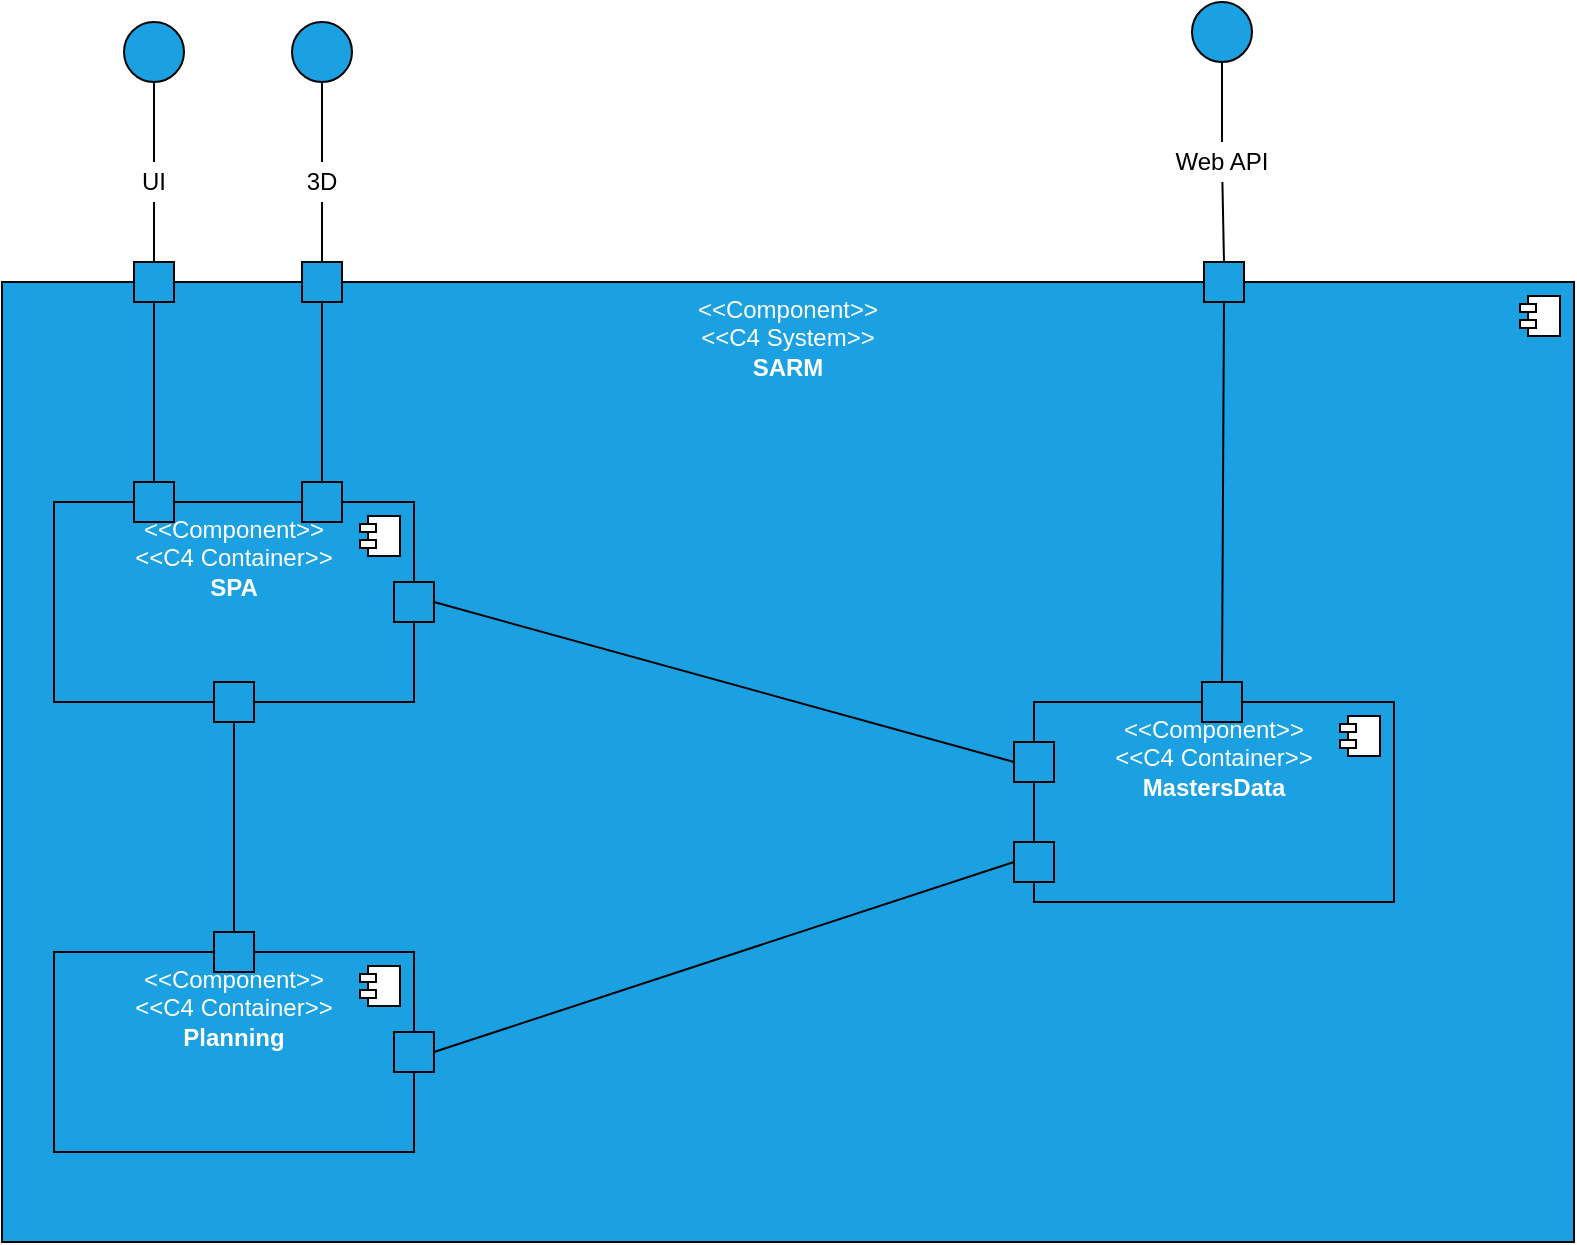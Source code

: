 <mxfile version="24.7.17">
  <diagram name="Página-1" id="kKBKMEyVlORLd3pp8Gom">
    <mxGraphModel dx="780" dy="496" grid="1" gridSize="10" guides="1" tooltips="1" connect="1" arrows="1" fold="1" page="1" pageScale="1" pageWidth="827" pageHeight="1169" math="0" shadow="0">
      <root>
        <mxCell id="0" />
        <mxCell id="1" parent="0" />
        <mxCell id="dBTyXa7TmohaYHNIzGNa-1" value="&amp;lt;&amp;lt;Component&amp;gt;&amp;gt;&lt;div&gt;&amp;lt;&amp;lt;C4 System&amp;gt;&amp;gt;&lt;/div&gt;&lt;div style=&quot;padding-right: 0px;&quot;&gt;&lt;b&gt;SARM&lt;/b&gt;&lt;/div&gt;" style="html=1;dropTarget=0;whiteSpace=wrap;horizontal=1;verticalAlign=top;fillColor=#1ba1e2;fontColor=#ffffff;strokeColor=default;" parent="1" vertex="1">
          <mxGeometry x="244" y="240" width="786" height="480" as="geometry" />
        </mxCell>
        <mxCell id="dBTyXa7TmohaYHNIzGNa-2" value="" style="shape=module;jettyWidth=8;jettyHeight=4;" parent="dBTyXa7TmohaYHNIzGNa-1" vertex="1">
          <mxGeometry x="1" width="20" height="20" relative="1" as="geometry">
            <mxPoint x="-27" y="7" as="offset" />
          </mxGeometry>
        </mxCell>
        <mxCell id="dBTyXa7TmohaYHNIzGNa-5" value="&amp;lt;&amp;lt;Component&amp;gt;&amp;gt;&lt;div&gt;&amp;lt;&amp;lt;C4 Container&lt;span style=&quot;background-color: initial;&quot;&gt;&amp;gt;&amp;gt;&lt;/span&gt;&lt;/div&gt;&lt;div style=&quot;padding-right: 0px;&quot;&gt;&lt;b&gt;SPA&lt;/b&gt;&lt;/div&gt;" style="html=1;dropTarget=0;whiteSpace=wrap;horizontal=1;verticalAlign=top;fillColor=#1ba1e2;fontColor=#ffffff;strokeColor=default;" parent="1" vertex="1">
          <mxGeometry x="270" y="350" width="180" height="100" as="geometry" />
        </mxCell>
        <mxCell id="dBTyXa7TmohaYHNIzGNa-6" value="" style="shape=module;jettyWidth=8;jettyHeight=4;" parent="dBTyXa7TmohaYHNIzGNa-5" vertex="1">
          <mxGeometry x="1" width="20" height="20" relative="1" as="geometry">
            <mxPoint x="-27" y="7" as="offset" />
          </mxGeometry>
        </mxCell>
        <mxCell id="dBTyXa7TmohaYHNIzGNa-7" value="" style="whiteSpace=wrap;html=1;aspect=fixed;fillColor=#1ba1e2;fontColor=#ffffff;strokeColor=default;" parent="1" vertex="1">
          <mxGeometry x="310" y="230" width="20" height="20" as="geometry" />
        </mxCell>
        <mxCell id="dBTyXa7TmohaYHNIzGNa-12" value="" style="whiteSpace=wrap;html=1;aspect=fixed;fillColor=#1ba1e2;fontColor=#ffffff;strokeColor=default;" parent="1" vertex="1">
          <mxGeometry x="310" y="340" width="20" height="20" as="geometry" />
        </mxCell>
        <mxCell id="dBTyXa7TmohaYHNIzGNa-14" value="" style="whiteSpace=wrap;html=1;aspect=fixed;fillColor=#1ba1e2;fontColor=#ffffff;strokeColor=default;" parent="1" vertex="1">
          <mxGeometry x="394" y="340" width="20" height="20" as="geometry" />
        </mxCell>
        <mxCell id="dBTyXa7TmohaYHNIzGNa-16" value="" style="endArrow=none;html=1;rounded=0;entryX=0.5;entryY=1;entryDx=0;entryDy=0;exitX=0.5;exitY=0;exitDx=0;exitDy=0;" parent="1" source="dBTyXa7TmohaYHNIzGNa-12" target="dBTyXa7TmohaYHNIzGNa-7" edge="1">
          <mxGeometry width="50" height="50" relative="1" as="geometry">
            <mxPoint x="380" y="430" as="sourcePoint" />
            <mxPoint x="430" y="380" as="targetPoint" />
          </mxGeometry>
        </mxCell>
        <mxCell id="dBTyXa7TmohaYHNIzGNa-17" value="" style="endArrow=none;html=1;rounded=0;entryX=0.5;entryY=1;entryDx=0;entryDy=0;exitX=0.5;exitY=0;exitDx=0;exitDy=0;" parent="1" source="dBTyXa7TmohaYHNIzGNa-14" edge="1">
          <mxGeometry width="50" height="50" relative="1" as="geometry">
            <mxPoint x="420" y="370" as="sourcePoint" />
            <mxPoint x="404" y="250" as="targetPoint" />
          </mxGeometry>
        </mxCell>
        <mxCell id="dBTyXa7TmohaYHNIzGNa-19" value="" style="endArrow=none;html=1;rounded=0;exitX=0.5;exitY=0;exitDx=0;exitDy=0;entryX=0.5;entryY=1;entryDx=0;entryDy=0;" parent="1" source="dBTyXa7TmohaYHNIzGNa-25" target="dBTyXa7TmohaYHNIzGNa-20" edge="1">
          <mxGeometry width="50" height="50" relative="1" as="geometry">
            <mxPoint x="330" y="380" as="sourcePoint" />
            <mxPoint x="320" y="200" as="targetPoint" />
          </mxGeometry>
        </mxCell>
        <mxCell id="dBTyXa7TmohaYHNIzGNa-20" value="" style="ellipse;whiteSpace=wrap;html=1;aspect=fixed;fillColor=#1ba1e2;fontColor=#ffffff;strokeColor=default;" parent="1" vertex="1">
          <mxGeometry x="305" y="110" width="30" height="30" as="geometry" />
        </mxCell>
        <mxCell id="dBTyXa7TmohaYHNIzGNa-28" value="" style="endArrow=none;html=1;rounded=0;exitX=0.5;exitY=0;exitDx=0;exitDy=0;" parent="1" source="dBTyXa7TmohaYHNIzGNa-7" target="dBTyXa7TmohaYHNIzGNa-25" edge="1">
          <mxGeometry width="50" height="50" relative="1" as="geometry">
            <mxPoint x="320" y="230" as="sourcePoint" />
            <mxPoint x="320" y="200" as="targetPoint" />
          </mxGeometry>
        </mxCell>
        <mxCell id="dBTyXa7TmohaYHNIzGNa-25" value="UI" style="text;html=1;align=center;verticalAlign=middle;whiteSpace=wrap;rounded=0;" parent="1" vertex="1">
          <mxGeometry x="310" y="180" width="20" height="20" as="geometry" />
        </mxCell>
        <mxCell id="dBTyXa7TmohaYHNIzGNa-38" value="" style="whiteSpace=wrap;html=1;aspect=fixed;fillColor=#1ba1e2;fontColor=#ffffff;strokeColor=default;" parent="1" vertex="1">
          <mxGeometry x="394" y="230" width="20" height="20" as="geometry" />
        </mxCell>
        <mxCell id="dBTyXa7TmohaYHNIzGNa-39" value="" style="endArrow=none;html=1;rounded=0;exitX=0.5;exitY=0;exitDx=0;exitDy=0;entryX=0.5;entryY=1;entryDx=0;entryDy=0;" parent="1" source="dBTyXa7TmohaYHNIzGNa-42" target="dBTyXa7TmohaYHNIzGNa-40" edge="1">
          <mxGeometry width="50" height="50" relative="1" as="geometry">
            <mxPoint x="414" y="380" as="sourcePoint" />
            <mxPoint x="404" y="200" as="targetPoint" />
          </mxGeometry>
        </mxCell>
        <mxCell id="dBTyXa7TmohaYHNIzGNa-40" value="" style="ellipse;whiteSpace=wrap;html=1;aspect=fixed;fillColor=#1ba1e2;fontColor=#ffffff;strokeColor=default;" parent="1" vertex="1">
          <mxGeometry x="389" y="110" width="30" height="30" as="geometry" />
        </mxCell>
        <mxCell id="dBTyXa7TmohaYHNIzGNa-41" value="" style="endArrow=none;html=1;rounded=0;exitX=0.5;exitY=0;exitDx=0;exitDy=0;" parent="1" source="dBTyXa7TmohaYHNIzGNa-38" target="dBTyXa7TmohaYHNIzGNa-42" edge="1">
          <mxGeometry width="50" height="50" relative="1" as="geometry">
            <mxPoint x="404" y="230" as="sourcePoint" />
            <mxPoint x="404" y="200" as="targetPoint" />
          </mxGeometry>
        </mxCell>
        <mxCell id="dBTyXa7TmohaYHNIzGNa-42" value="3D" style="text;html=1;align=center;verticalAlign=middle;whiteSpace=wrap;rounded=0;" parent="1" vertex="1">
          <mxGeometry x="394" y="180" width="20" height="20" as="geometry" />
        </mxCell>
        <mxCell id="dBTyXa7TmohaYHNIzGNa-43" value="&amp;lt;&amp;lt;Component&amp;gt;&amp;gt;&lt;div&gt;&amp;lt;&amp;lt;C4 Container&lt;span style=&quot;background-color: initial;&quot;&gt;&amp;gt;&amp;gt;&lt;/span&gt;&lt;/div&gt;&lt;div&gt;&lt;b&gt;Planning&lt;/b&gt;&lt;/div&gt;" style="html=1;dropTarget=0;whiteSpace=wrap;horizontal=1;verticalAlign=top;fillColor=#1ba1e2;fontColor=#ffffff;strokeColor=default;" parent="1" vertex="1">
          <mxGeometry x="270" y="575" width="180" height="100" as="geometry" />
        </mxCell>
        <mxCell id="dBTyXa7TmohaYHNIzGNa-44" value="" style="shape=module;jettyWidth=8;jettyHeight=4;" parent="dBTyXa7TmohaYHNIzGNa-43" vertex="1">
          <mxGeometry x="1" width="20" height="20" relative="1" as="geometry">
            <mxPoint x="-27" y="7" as="offset" />
          </mxGeometry>
        </mxCell>
        <mxCell id="dBTyXa7TmohaYHNIzGNa-58" value="" style="whiteSpace=wrap;html=1;aspect=fixed;fillColor=#1ba1e2;fontColor=#ffffff;strokeColor=default;" parent="1" vertex="1">
          <mxGeometry x="350" y="440" width="20" height="20" as="geometry" />
        </mxCell>
        <mxCell id="dBTyXa7TmohaYHNIzGNa-59" value="" style="whiteSpace=wrap;html=1;aspect=fixed;fillColor=#1ba1e2;fontColor=#ffffff;strokeColor=default;" parent="1" vertex="1">
          <mxGeometry x="350" y="565" width="20" height="20" as="geometry" />
        </mxCell>
        <mxCell id="dBTyXa7TmohaYHNIzGNa-60" value="" style="endArrow=none;html=1;rounded=0;entryX=0.5;entryY=1;entryDx=0;entryDy=0;exitX=0.5;exitY=0;exitDx=0;exitDy=0;" parent="1" source="dBTyXa7TmohaYHNIzGNa-59" target="dBTyXa7TmohaYHNIzGNa-58" edge="1">
          <mxGeometry width="50" height="50" relative="1" as="geometry">
            <mxPoint x="380" y="670" as="sourcePoint" />
            <mxPoint x="430" y="620" as="targetPoint" />
            <Array as="points" />
          </mxGeometry>
        </mxCell>
        <mxCell id="dBTyXa7TmohaYHNIzGNa-70" value="&amp;lt;&amp;lt;Component&amp;gt;&amp;gt;&lt;div&gt;&amp;lt;&amp;lt;C4 Container&lt;span style=&quot;background-color: initial;&quot;&gt;&amp;gt;&amp;gt;&lt;/span&gt;&lt;/div&gt;&lt;div style=&quot;padding-right: 0px;&quot;&gt;&lt;b&gt;MastersData&lt;/b&gt;&lt;/div&gt;" style="html=1;dropTarget=0;whiteSpace=wrap;horizontal=1;verticalAlign=top;fillColor=#1ba1e2;fontColor=#ffffff;strokeColor=default;" parent="1" vertex="1">
          <mxGeometry x="760" y="450" width="180" height="100" as="geometry" />
        </mxCell>
        <mxCell id="dBTyXa7TmohaYHNIzGNa-71" value="" style="shape=module;jettyWidth=8;jettyHeight=4;" parent="dBTyXa7TmohaYHNIzGNa-70" vertex="1">
          <mxGeometry x="1" width="20" height="20" relative="1" as="geometry">
            <mxPoint x="-27" y="7" as="offset" />
          </mxGeometry>
        </mxCell>
        <mxCell id="dBTyXa7TmohaYHNIzGNa-72" value="" style="whiteSpace=wrap;html=1;aspect=fixed;fillColor=#1ba1e2;fontColor=#ffffff;strokeColor=default;" parent="1" vertex="1">
          <mxGeometry x="440" y="615" width="20" height="20" as="geometry" />
        </mxCell>
        <mxCell id="dBTyXa7TmohaYHNIzGNa-73" value="" style="whiteSpace=wrap;html=1;aspect=fixed;fillColor=#1ba1e2;fontColor=#ffffff;strokeColor=default;" parent="1" vertex="1">
          <mxGeometry x="440" y="390" width="20" height="20" as="geometry" />
        </mxCell>
        <mxCell id="dBTyXa7TmohaYHNIzGNa-80" value="" style="whiteSpace=wrap;html=1;aspect=fixed;fillColor=#1ba1e2;fontColor=#ffffff;strokeColor=default;" parent="1" vertex="1">
          <mxGeometry x="750" y="470" width="20" height="20" as="geometry" />
        </mxCell>
        <mxCell id="dBTyXa7TmohaYHNIzGNa-83" value="" style="whiteSpace=wrap;html=1;aspect=fixed;fillColor=#1ba1e2;fontColor=#ffffff;strokeColor=default;" parent="1" vertex="1">
          <mxGeometry x="750" y="520" width="20" height="20" as="geometry" />
        </mxCell>
        <mxCell id="dBTyXa7TmohaYHNIzGNa-85" value="" style="endArrow=none;html=1;rounded=0;entryX=0;entryY=0.5;entryDx=0;entryDy=0;exitX=1;exitY=0.5;exitDx=0;exitDy=0;" parent="1" source="dBTyXa7TmohaYHNIzGNa-72" target="dBTyXa7TmohaYHNIzGNa-83" edge="1">
          <mxGeometry width="50" height="50" relative="1" as="geometry">
            <mxPoint x="370" y="575" as="sourcePoint" />
            <mxPoint x="370" y="470" as="targetPoint" />
            <Array as="points" />
          </mxGeometry>
        </mxCell>
        <mxCell id="dBTyXa7TmohaYHNIzGNa-86" value="" style="endArrow=none;html=1;rounded=0;entryX=1;entryY=0.5;entryDx=0;entryDy=0;exitX=0;exitY=0.5;exitDx=0;exitDy=0;" parent="1" source="dBTyXa7TmohaYHNIzGNa-80" target="dBTyXa7TmohaYHNIzGNa-73" edge="1">
          <mxGeometry width="50" height="50" relative="1" as="geometry">
            <mxPoint x="370" y="575" as="sourcePoint" />
            <mxPoint x="370" y="470" as="targetPoint" />
            <Array as="points" />
          </mxGeometry>
        </mxCell>
        <mxCell id="dBTyXa7TmohaYHNIzGNa-111" value="" style="whiteSpace=wrap;html=1;aspect=fixed;fillColor=#1ba1e2;fontColor=#ffffff;strokeColor=default;" parent="1" vertex="1">
          <mxGeometry x="845" y="230" width="20" height="20" as="geometry" />
        </mxCell>
        <mxCell id="dBTyXa7TmohaYHNIzGNa-112" value="" style="whiteSpace=wrap;html=1;aspect=fixed;fillColor=#1ba1e2;fontColor=#ffffff;strokeColor=default;" parent="1" vertex="1">
          <mxGeometry x="844" y="440" width="20" height="20" as="geometry" />
        </mxCell>
        <mxCell id="dBTyXa7TmohaYHNIzGNa-114" value="" style="endArrow=none;html=1;rounded=0;entryX=0.5;entryY=1;entryDx=0;entryDy=0;exitX=0.5;exitY=0;exitDx=0;exitDy=0;" parent="1" source="dBTyXa7TmohaYHNIzGNa-112" target="dBTyXa7TmohaYHNIzGNa-111" edge="1">
          <mxGeometry width="50" height="50" relative="1" as="geometry">
            <mxPoint x="878" y="420" as="sourcePoint" />
            <mxPoint x="928" y="370" as="targetPoint" />
          </mxGeometry>
        </mxCell>
        <mxCell id="dBTyXa7TmohaYHNIzGNa-116" value="" style="endArrow=none;html=1;rounded=0;exitX=0.5;exitY=0;exitDx=0;exitDy=0;entryX=0.5;entryY=1;entryDx=0;entryDy=0;" parent="1" source="dBTyXa7TmohaYHNIzGNa-119" target="dBTyXa7TmohaYHNIzGNa-117" edge="1">
          <mxGeometry width="50" height="50" relative="1" as="geometry">
            <mxPoint x="828" y="370" as="sourcePoint" />
            <mxPoint x="818" y="190" as="targetPoint" />
          </mxGeometry>
        </mxCell>
        <mxCell id="dBTyXa7TmohaYHNIzGNa-117" value="" style="ellipse;whiteSpace=wrap;html=1;aspect=fixed;fillColor=#1ba1e2;fontColor=#ffffff;strokeColor=default;" parent="1" vertex="1">
          <mxGeometry x="839" y="100" width="30" height="30" as="geometry" />
        </mxCell>
        <mxCell id="dBTyXa7TmohaYHNIzGNa-118" value="" style="endArrow=none;html=1;rounded=0;exitX=0.5;exitY=0;exitDx=0;exitDy=0;" parent="1" source="dBTyXa7TmohaYHNIzGNa-111" target="dBTyXa7TmohaYHNIzGNa-119" edge="1">
          <mxGeometry width="50" height="50" relative="1" as="geometry">
            <mxPoint x="818" y="220" as="sourcePoint" />
            <mxPoint x="818" y="190" as="targetPoint" />
          </mxGeometry>
        </mxCell>
        <mxCell id="dBTyXa7TmohaYHNIzGNa-119" value="Web API" style="text;html=1;align=center;verticalAlign=middle;whiteSpace=wrap;rounded=0;" parent="1" vertex="1">
          <mxGeometry x="827" y="170" width="54" height="20" as="geometry" />
        </mxCell>
      </root>
    </mxGraphModel>
  </diagram>
</mxfile>
